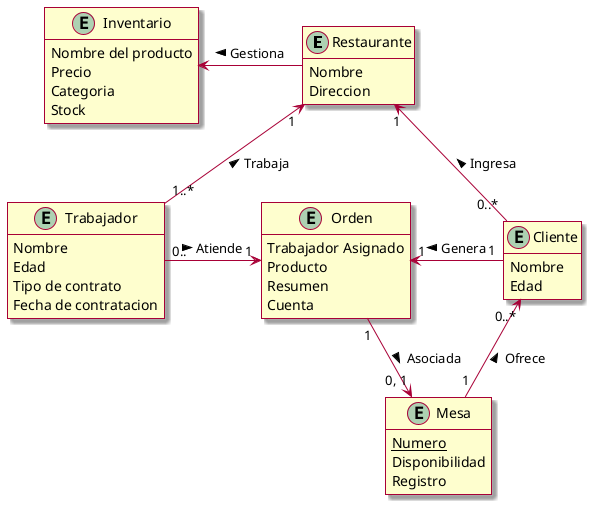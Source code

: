 @startuml
skin rose
hide empty members

entity Restaurante {
Nombre
Direccion
}

entity Trabajador {
Nombre
Edad
Tipo de contrato
Fecha de contratacion
}

entity Orden {
Trabajador Asignado
Producto
Resumen
Cuenta
}

entity Mesa {
{static}Numero
Disponibilidad
Registro
}

entity Cliente {
Nombre
Edad
}

entity Inventario {
Nombre del producto
Precio
Categoria
Stock
}

Restaurante -left-> Inventario : Gestiona >
Restaurante "1" <-right- "0..*" Cliente : Ingresa <
Restaurante "1" <-down- "1..*" Trabajador : Trabaja <
Trabajador "0.." -right-> "1" Orden : Atiende >
Orden "1" -up-> "0, 1" Mesa : Asociada >
Mesa "1" -up-> "0..*" Cliente : Ofrece >
Cliente "1" -left-> "1" Orden : Genera >
@enduml
